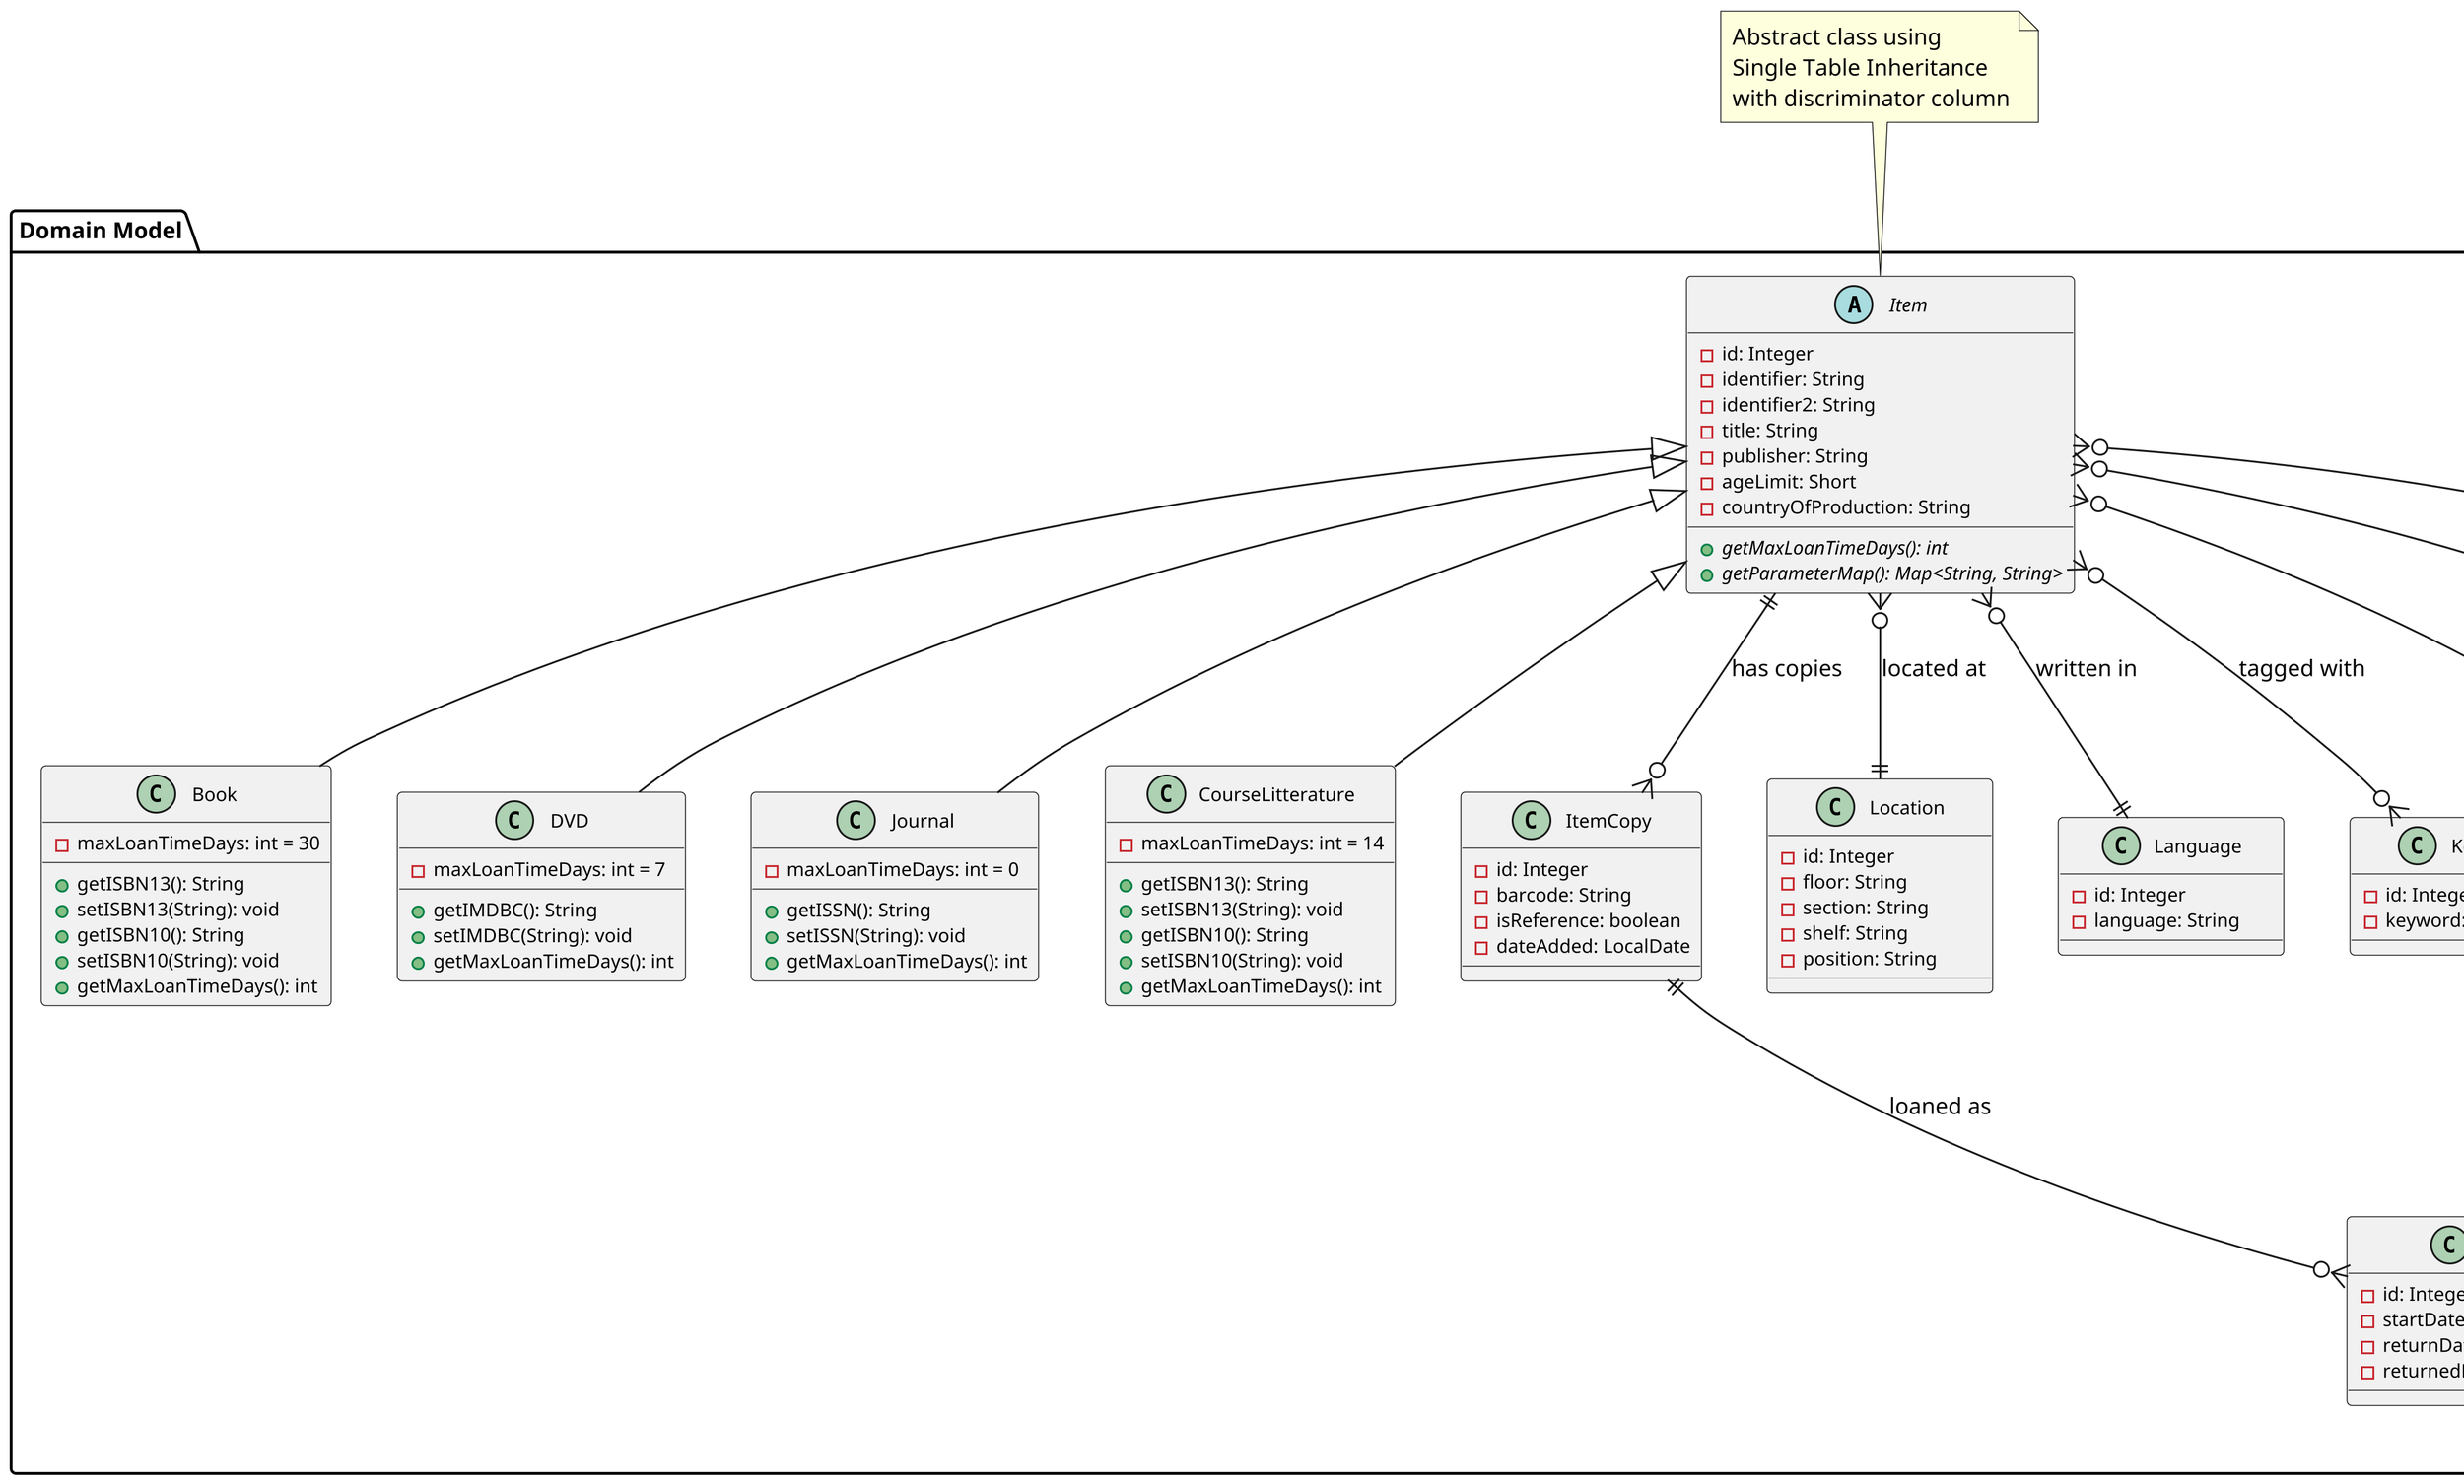 @startuml Library Domain Model

!define ENTITY class
!define ABSTRACT abstract class

skinparam dpi 300
skinparam defaultFontSize 12
skinparam minClassWidth 120
skinparam classFontSize 11
skinparam classAttributeFontSize 10


package "Domain Model" {

    ABSTRACT Item {
        - id: Integer
        - identifier: String
        - identifier2: String
        - title: String
        - publisher: String
        - ageLimit: Short
        - countryOfProduction: String
        + getMaxLoanTimeDays(): int {abstract}
        + getParameterMap(): Map<String, String> {abstract}
    }

    ENTITY Book {
        - maxLoanTimeDays: int = 30
        + getISBN13(): String
        + setISBN13(String): void
        + getISBN10(): String
        + setISBN10(String): void
        + getMaxLoanTimeDays(): int
    }

    ENTITY DVD {
        - maxLoanTimeDays: int = 7
        + getIMDBC(): String
        + setIMDBC(String): void
        + getMaxLoanTimeDays(): int
    }

    ENTITY Journal {
        - maxLoanTimeDays: int = 0
        + getISSN(): String
        + setISSN(String): void
        + getMaxLoanTimeDays(): int
    }

    ENTITY CourseLitterature {
        - maxLoanTimeDays: int = 14
        + getISBN13(): String
        + setISBN13(String): void
        + getISBN10(): String
        + setISBN10(String): void
        + getMaxLoanTimeDays(): int
    }

    ENTITY ItemCopy {
        - id: Integer
        - barcode: String
        - isReference: boolean
        - dateAdded: LocalDate
    }

    ENTITY LibraryUser {
        - id: Integer
        - ssn: String
        - username: String
        - passwordHash: String
        - email: String
        - userRole: String
        + hashPassword(String): String
        + verifyPassword(String): boolean
    }

    ENTITY BorrowerProfile {
        - id: Integer
        - firstName: String
        - lastName: String
        - phone: String
        - address: String
        - profileType: String
        + getMaxLoansForRole(): int
    }

    ENTITY Loan {
        - id: Integer
        - startDate: LocalDate
        - returnDate: LocalDate
        - returnedDate: LocalDate
    }

    ENTITY Location {
        - id: Integer
        - floor: String
        - section: String
        - shelf: String
        - position: String
    }

    ENTITY Language {
        - id: Integer
        - language: String
    }

    ENTITY Keyword {
        - id: Integer
        - keyword: String
    }

    ENTITY Creator {
        - id: Integer
        - firstName: String
        - lastName: String
        - dob: LocalDate
        + getFullName(): String
    }

    ENTITY Actor {
        - id: Integer
        - firstName: String
        - lastName: String
        - dob: LocalDate
        + getFullName(): String
    }

    ENTITY Genre {
        - id: Integer
        - genre: String
    }
}

' Inheritance relationships
Item <|-- Book
Item <|-- DVD
Item <|-- Journal
Item <|-- CourseLitterature

' One-to-Many relationships
Item ||--o{ ItemCopy : "has copies"
LibraryUser ||--o{ Loan : "borrows"
ItemCopy ||--o{ Loan : "loaned as"

' One-to-One relationships
LibraryUser ||--|| BorrowerProfile : "has profile"

' Many-to-One relationships
Item }o--|| Location : "located at"
Item }o--|| Language : "written in"

' Many-to-Many relationships
Item }o--o{ Keyword : "tagged with"
Item }o--o{ Creator : "created by"
Item }o--o{ Actor : "features"
Item }o--o{ Genre : "categorized as"

note top of Item : Abstract class using\nSingle Table Inheritance\nwith discriminator column

note right of LibraryUser : Roles: admin, librarian, borrower\nPasswords hashed with BCrypt

note right of BorrowerProfile : Profile types: public, student,\nresearcher, university employee

@enduml